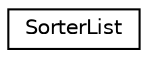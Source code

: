 digraph "Graphical Class Hierarchy"
{
 // LATEX_PDF_SIZE
  edge [fontname="Helvetica",fontsize="10",labelfontname="Helvetica",labelfontsize="10"];
  node [fontname="Helvetica",fontsize="10",shape=record];
  rankdir="LR";
  Node0 [label="SorterList",height=0.2,width=0.4,color="black", fillcolor="white", style="filled",URL="$db/d1b/sqlite3_8c.html#d0/dfe/structSorterList",tooltip=" "];
}
